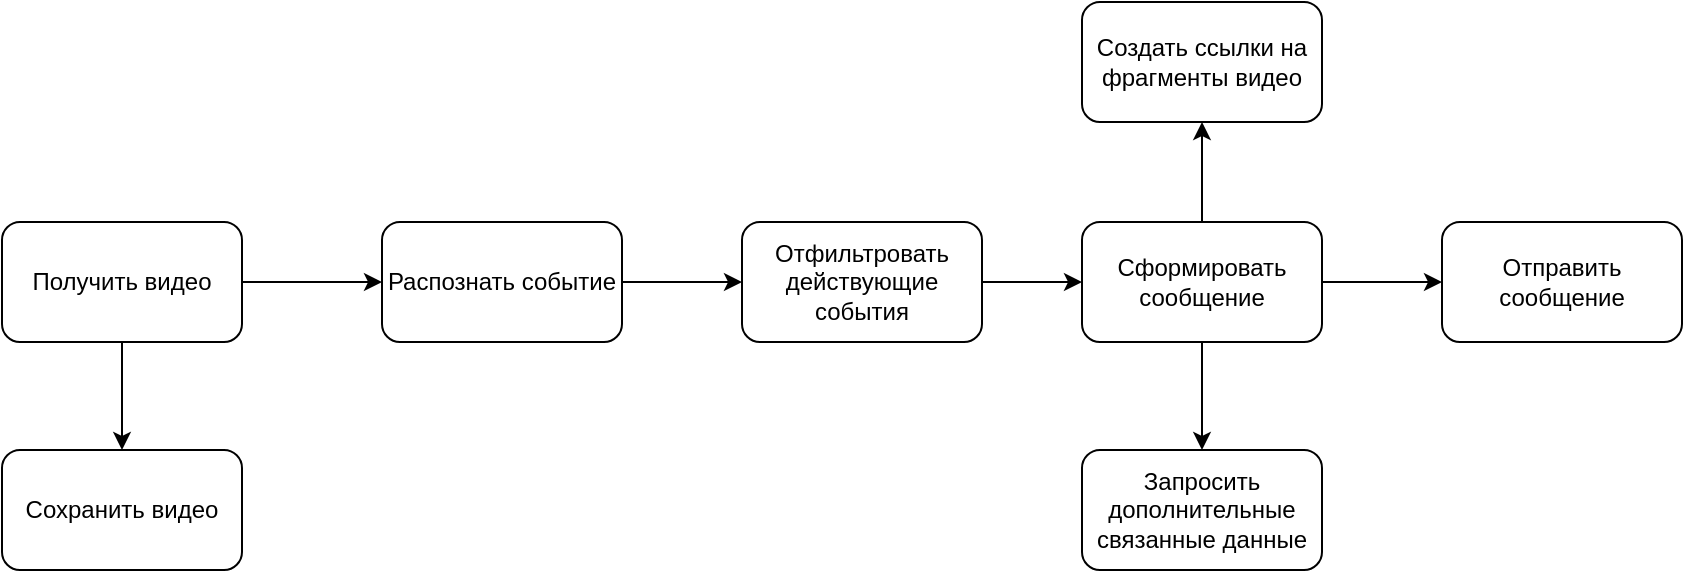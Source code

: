 <mxfile version="24.7.17">
  <diagram name="Страница — 1" id="mTMPOYzORja2uFlswyFQ">
    <mxGraphModel dx="1114" dy="822" grid="1" gridSize="10" guides="1" tooltips="1" connect="1" arrows="1" fold="1" page="1" pageScale="1" pageWidth="1169" pageHeight="827" math="0" shadow="0">
      <root>
        <mxCell id="0" />
        <mxCell id="1" parent="0" />
        <mxCell id="VIoggCkv6tHKB63BQBM0-9" style="edgeStyle=orthogonalEdgeStyle;rounded=0;orthogonalLoop=1;jettySize=auto;html=1;" edge="1" parent="1" source="VIoggCkv6tHKB63BQBM0-1" target="VIoggCkv6tHKB63BQBM0-2">
          <mxGeometry relative="1" as="geometry" />
        </mxCell>
        <mxCell id="VIoggCkv6tHKB63BQBM0-20" style="edgeStyle=orthogonalEdgeStyle;rounded=0;orthogonalLoop=1;jettySize=auto;html=1;" edge="1" parent="1" source="VIoggCkv6tHKB63BQBM0-1" target="VIoggCkv6tHKB63BQBM0-3">
          <mxGeometry relative="1" as="geometry" />
        </mxCell>
        <mxCell id="VIoggCkv6tHKB63BQBM0-1" value="Получить видео" style="rounded=1;whiteSpace=wrap;html=1;" vertex="1" parent="1">
          <mxGeometry x="130" y="270" width="120" height="60" as="geometry" />
        </mxCell>
        <mxCell id="VIoggCkv6tHKB63BQBM0-2" value="Сохранить видео" style="rounded=1;whiteSpace=wrap;html=1;" vertex="1" parent="1">
          <mxGeometry x="130" y="384" width="120" height="60" as="geometry" />
        </mxCell>
        <mxCell id="VIoggCkv6tHKB63BQBM0-11" style="edgeStyle=orthogonalEdgeStyle;rounded=0;orthogonalLoop=1;jettySize=auto;html=1;" edge="1" parent="1" source="VIoggCkv6tHKB63BQBM0-3" target="VIoggCkv6tHKB63BQBM0-4">
          <mxGeometry relative="1" as="geometry" />
        </mxCell>
        <mxCell id="VIoggCkv6tHKB63BQBM0-3" value="Распознать событие" style="rounded=1;whiteSpace=wrap;html=1;" vertex="1" parent="1">
          <mxGeometry x="320" y="270" width="120" height="60" as="geometry" />
        </mxCell>
        <mxCell id="VIoggCkv6tHKB63BQBM0-12" style="edgeStyle=orthogonalEdgeStyle;rounded=0;orthogonalLoop=1;jettySize=auto;html=1;" edge="1" parent="1" source="VIoggCkv6tHKB63BQBM0-4" target="VIoggCkv6tHKB63BQBM0-5">
          <mxGeometry relative="1" as="geometry" />
        </mxCell>
        <mxCell id="VIoggCkv6tHKB63BQBM0-4" value="Отфильтровать действующие события" style="rounded=1;whiteSpace=wrap;html=1;" vertex="1" parent="1">
          <mxGeometry x="500" y="270" width="120" height="60" as="geometry" />
        </mxCell>
        <mxCell id="VIoggCkv6tHKB63BQBM0-13" style="edgeStyle=orthogonalEdgeStyle;rounded=0;orthogonalLoop=1;jettySize=auto;html=1;" edge="1" parent="1" source="VIoggCkv6tHKB63BQBM0-5" target="VIoggCkv6tHKB63BQBM0-6">
          <mxGeometry relative="1" as="geometry" />
        </mxCell>
        <mxCell id="VIoggCkv6tHKB63BQBM0-17" value="" style="edgeStyle=orthogonalEdgeStyle;rounded=0;orthogonalLoop=1;jettySize=auto;html=1;" edge="1" parent="1" source="VIoggCkv6tHKB63BQBM0-5" target="VIoggCkv6tHKB63BQBM0-16">
          <mxGeometry relative="1" as="geometry" />
        </mxCell>
        <mxCell id="VIoggCkv6tHKB63BQBM0-21" style="edgeStyle=orthogonalEdgeStyle;rounded=0;orthogonalLoop=1;jettySize=auto;html=1;" edge="1" parent="1" source="VIoggCkv6tHKB63BQBM0-5" target="VIoggCkv6tHKB63BQBM0-18">
          <mxGeometry relative="1" as="geometry" />
        </mxCell>
        <mxCell id="VIoggCkv6tHKB63BQBM0-5" value="Сформировать сообщение" style="rounded=1;whiteSpace=wrap;html=1;" vertex="1" parent="1">
          <mxGeometry x="670" y="270" width="120" height="60" as="geometry" />
        </mxCell>
        <mxCell id="VIoggCkv6tHKB63BQBM0-6" value="Отправить сообщение" style="rounded=1;whiteSpace=wrap;html=1;" vertex="1" parent="1">
          <mxGeometry x="850" y="270" width="120" height="60" as="geometry" />
        </mxCell>
        <mxCell id="VIoggCkv6tHKB63BQBM0-16" value="Запросить дополнительные связанные данные" style="whiteSpace=wrap;html=1;rounded=1;" vertex="1" parent="1">
          <mxGeometry x="670" y="384" width="120" height="60" as="geometry" />
        </mxCell>
        <mxCell id="VIoggCkv6tHKB63BQBM0-18" value="Создать ссылки на фрагменты видео" style="whiteSpace=wrap;html=1;rounded=1;" vertex="1" parent="1">
          <mxGeometry x="670" y="160" width="120" height="60" as="geometry" />
        </mxCell>
      </root>
    </mxGraphModel>
  </diagram>
</mxfile>
